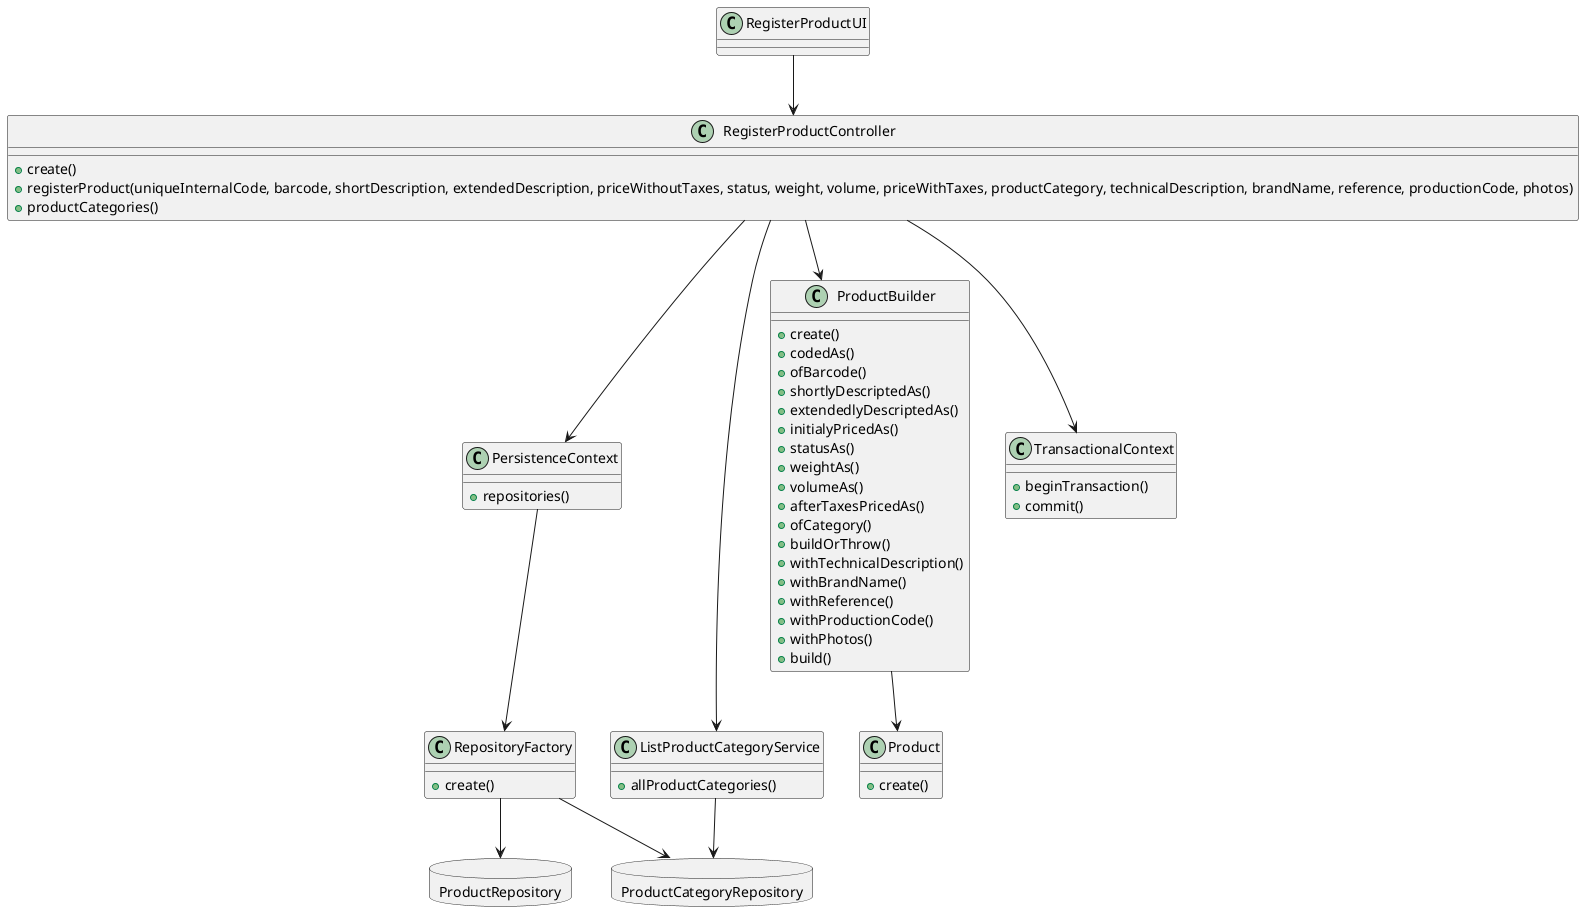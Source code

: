 @startuml

class RegisterProductUI{
}

class RegisterProductController{
+create()
+registerProduct(uniqueInternalCode, barcode, shortDescription, extendedDescription, priceWithoutTaxes, status, weight, volume, priceWithTaxes, productCategory, technicalDescription, brandName, reference, productionCode, photos)
+productCategories()
}

class PersistenceContext{
+repositories()
}

class RepositoryFactory{
+create()
}

database ProductRepository{
}

database ProductCategoryRepository{
}

class ListProductCategoryService {
+allProductCategories()
}

class Product{
+create()
}

class ProductBuilder{
+create()
+codedAs()
+ofBarcode()
+shortlyDescriptedAs()
+extendedlyDescriptedAs()
+initialyPricedAs()
+statusAs()
+weightAs()
+volumeAs()
+afterTaxesPricedAs()
+ofCategory()
+buildOrThrow()
+withTechnicalDescription()
+withBrandName()
+withReference()
+withProductionCode()
+withPhotos()
+build()
}

class TransactionalContext{
+beginTransaction()
+commit()
}

RegisterProductUI --> RegisterProductController

RegisterProductController --> ProductBuilder
RegisterProductController --> PersistenceContext
RegisterProductController --> TransactionalContext
RegisterProductController --> ListProductCategoryService

ProductBuilder --> Product

PersistenceContext --> RepositoryFactory

ListProductCategoryService --> ProductCategoryRepository
RepositoryFactory --> ProductRepository
RepositoryFactory --> ProductCategoryRepository

@enduml